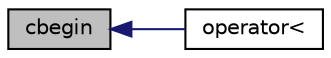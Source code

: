 digraph "cbegin"
{
  bgcolor="transparent";
  edge [fontname="Helvetica",fontsize="10",labelfontname="Helvetica",labelfontsize="10"];
  node [fontname="Helvetica",fontsize="10",shape=record];
  rankdir="LR";
  Node1 [label="cbegin",height=0.2,width=0.4,color="black", fillcolor="grey75", style="filled", fontcolor="black"];
  Node1 -> Node2 [dir="back",color="midnightblue",fontsize="10",style="solid",fontname="Helvetica"];
  Node2 [label="operator\<",height=0.2,width=0.4,color="black",URL="$a00823.html#aab47a6b48f654df03e572e3493aefe79",tooltip="Compare two FixedLists lexicographically. Takes linear time. "];
}
